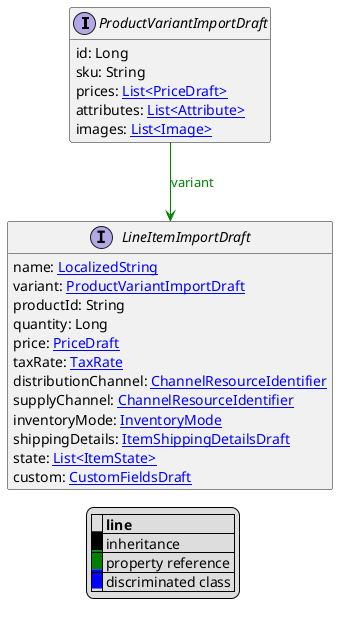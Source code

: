 @startuml

hide empty fields
hide empty methods
legend
|= |= line |
|<back:black>   </back>| inheritance |
|<back:green>   </back>| property reference |
|<back:blue>   </back>| discriminated class |
endlegend
interface ProductVariantImportDraft [[ProductVariantImportDraft.svg]]  {
    id: Long
    sku: String
    prices: [[PriceDraft.svg List<PriceDraft>]]
    attributes: [[Attribute.svg List<Attribute>]]
    images: [[Image.svg List<Image>]]
}



interface LineItemImportDraft [[LineItemImportDraft.svg]]  {
    name: [[LocalizedString.svg LocalizedString]]
    variant: [[ProductVariantImportDraft.svg ProductVariantImportDraft]]
    productId: String
    quantity: Long
    price: [[PriceDraft.svg PriceDraft]]
    taxRate: [[TaxRate.svg TaxRate]]
    distributionChannel: [[ChannelResourceIdentifier.svg ChannelResourceIdentifier]]
    supplyChannel: [[ChannelResourceIdentifier.svg ChannelResourceIdentifier]]
    inventoryMode: [[InventoryMode.svg InventoryMode]]
    shippingDetails: [[ItemShippingDetailsDraft.svg ItemShippingDetailsDraft]]
    state: [[ItemState.svg List<ItemState>]]
    custom: [[CustomFieldsDraft.svg CustomFieldsDraft]]
}

ProductVariantImportDraft --> LineItemImportDraft #green;text:green : "variant"
@enduml
